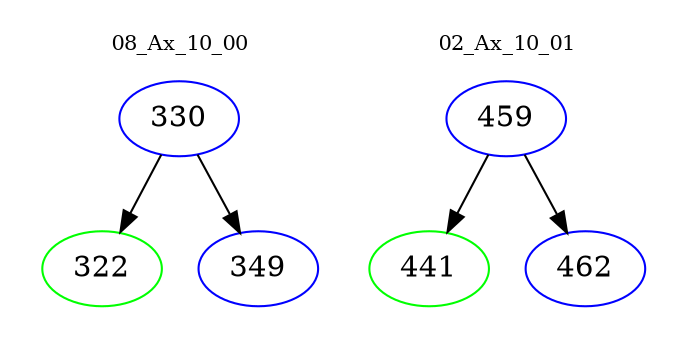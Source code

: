 digraph{
subgraph cluster_0 {
color = white
label = "08_Ax_10_00";
fontsize=10;
T0_330 [label="330", color="blue"]
T0_330 -> T0_322 [color="black"]
T0_322 [label="322", color="green"]
T0_330 -> T0_349 [color="black"]
T0_349 [label="349", color="blue"]
}
subgraph cluster_1 {
color = white
label = "02_Ax_10_01";
fontsize=10;
T1_459 [label="459", color="blue"]
T1_459 -> T1_441 [color="black"]
T1_441 [label="441", color="green"]
T1_459 -> T1_462 [color="black"]
T1_462 [label="462", color="blue"]
}
}
